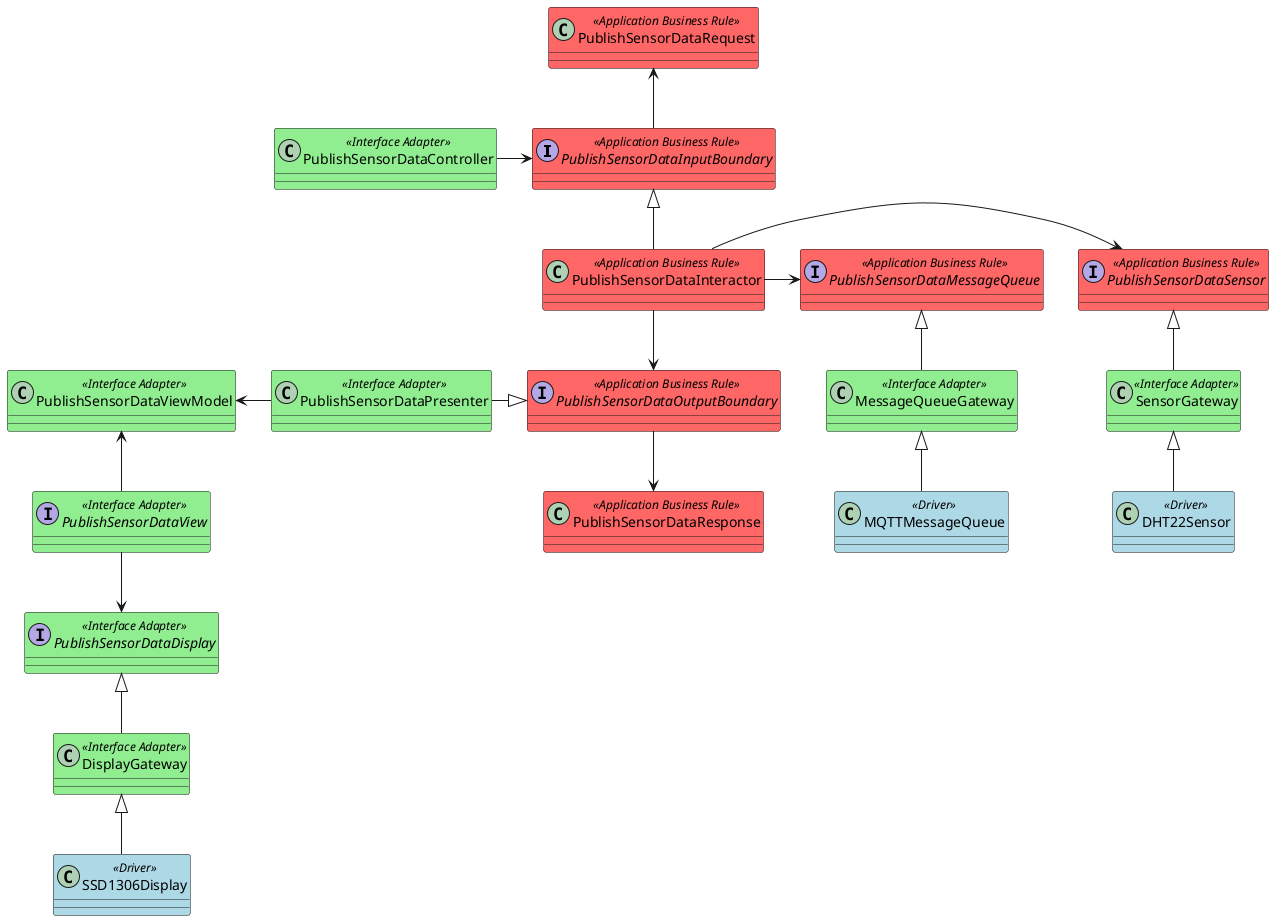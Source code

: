 @startuml
'https://plantuml.com/class-diagram

skinparam class {
    BackgroundColor<<Application Business Rule>> #ff6666
    BackgroundColor<<Interface Adapter>> lightgreen
    BackgroundColor<<Driver>> lightblue
}

interface PublishSensorDataInputBoundary<<Application Business Rule>>
interface PublishSensorDataOutputBoundary<<Application Business Rule>>
class PublishSensorDataInteractor<<Application Business Rule>>
class PublishSensorDataRequest<<Application Business Rule>>
class PublishSensorDataResponse<<Application Business Rule>>
interface PublishSensorDataSensor<<Application Business Rule>>
interface PublishSensorDataMessageQueue<<Application Business Rule>>

class PublishSensorDataController<<Interface Adapter>>
interface PublishSensorDataDisplay<<Interface Adapter>>
class PublishSensorDataPresenter<<Interface Adapter>>
class PublishSensorDataViewModel<<Interface Adapter>>
interface PublishSensorDataView<<Interface Adapter>>
class DisplayGateway<<Interface Adapter>>
class MessageQueueGateway<<Interface Adapter>>
class SensorGateway<<Interface Adapter>>

class DHT22Sensor<<Driver>>
class MQTTMessageQueue<<Driver>>
class SSD1306Display<<Driver>>

PublishSensorDataController -> PublishSensorDataInputBoundary
PublishSensorDataInputBoundary <|-d- PublishSensorDataInteractor
PublishSensorDataInteractor -d-> PublishSensorDataOutputBoundary
PublishSensorDataPresenter -|> PublishSensorDataOutputBoundary
PublishSensorDataPresenter -l-> PublishSensorDataViewModel
PublishSensorDataViewModel <-d- PublishSensorDataView
PublishSensorDataView -d-> PublishSensorDataDisplay
PublishSensorDataDisplay <|-d- DisplayGateway
DisplayGateway <|-- SSD1306Display

PublishSensorDataInputBoundary -u-> PublishSensorDataRequest
PublishSensorDataOutputBoundary -d-> PublishSensorDataResponse

PublishSensorDataInteractor -> PublishSensorDataSensor
PublishSensorDataSensor <|-d- SensorGateway
SensorGateway <|-d- DHT22Sensor

PublishSensorDataInteractor -r-> PublishSensorDataMessageQueue
PublishSensorDataMessageQueue <|-d- MessageQueueGateway
MessageQueueGateway <|-d- MQTTMessageQueue

@enduml